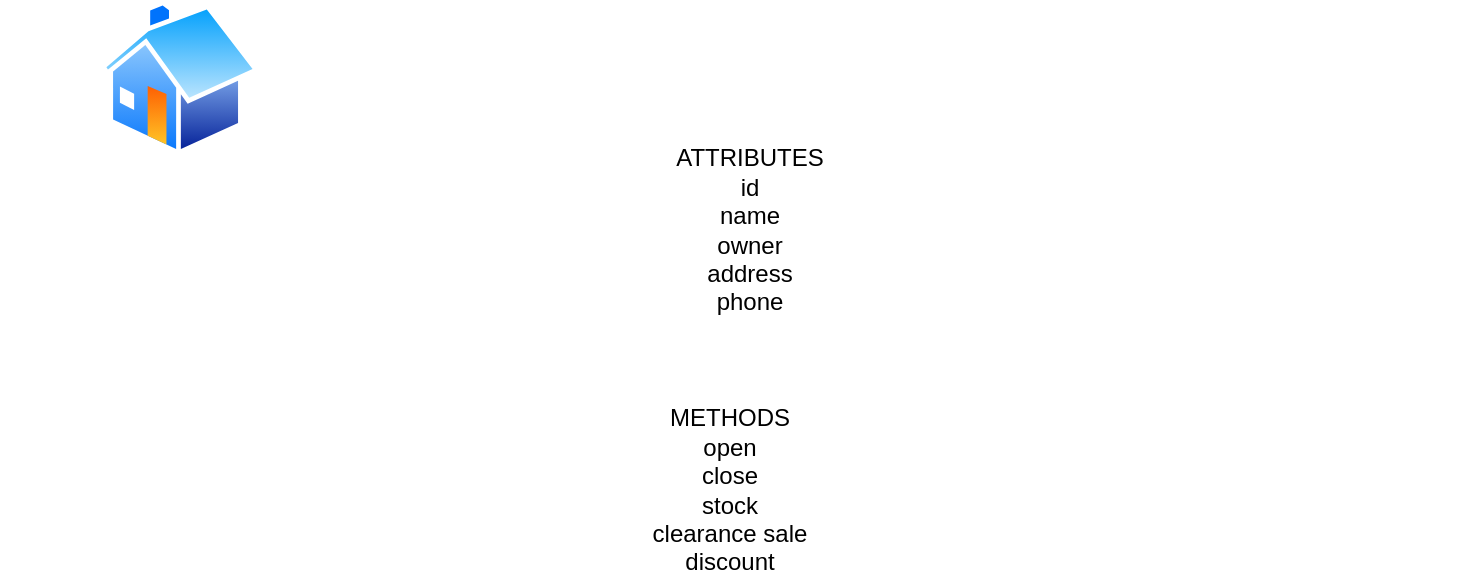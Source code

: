 <mxfile version="16.6.4" type="github">
  <diagram id="Y2M6Sqitx8QhIe9AYhU4" name="Page-1">
    <mxGraphModel dx="782" dy="436" grid="1" gridSize="10" guides="1" tooltips="1" connect="1" arrows="1" fold="1" page="1" pageScale="1" pageWidth="850" pageHeight="1100" math="0" shadow="0">
      <root>
        <mxCell id="0" />
        <mxCell id="1" parent="0" />
        <mxCell id="nLEEnEXIkgsAmhvjqS4x-1" value="" style="aspect=fixed;perimeter=ellipsePerimeter;html=1;align=center;shadow=0;dashed=0;spacingTop=3;image;image=img/lib/active_directory/home.svg;" vertex="1" parent="1">
          <mxGeometry x="90" y="70" width="80" height="77.6" as="geometry" />
        </mxCell>
        <mxCell id="nLEEnEXIkgsAmhvjqS4x-5" value="&lt;span&gt;ATTRIBUTES&lt;/span&gt;&lt;br&gt;&lt;span&gt;id&lt;/span&gt;&lt;br&gt;&lt;span&gt;name&lt;/span&gt;&lt;br&gt;&lt;span&gt;owner&lt;/span&gt;&lt;br&gt;&lt;span&gt;address&lt;/span&gt;&lt;br&gt;&lt;span&gt;phone&lt;/span&gt;" style="text;html=1;strokeColor=none;fillColor=none;align=center;verticalAlign=middle;whiteSpace=wrap;rounded=0;" vertex="1" parent="1">
          <mxGeometry x="50" y="170" width="730" height="30" as="geometry" />
        </mxCell>
        <mxCell id="nLEEnEXIkgsAmhvjqS4x-8" value="METHODS&lt;br&gt;open&lt;br&gt;close&lt;br&gt;stock&lt;br&gt;clearance sale&lt;br&gt;discount" style="text;html=1;strokeColor=none;fillColor=none;align=center;verticalAlign=middle;whiteSpace=wrap;rounded=0;" vertex="1" parent="1">
          <mxGeometry x="40" y="300" width="730" height="30" as="geometry" />
        </mxCell>
      </root>
    </mxGraphModel>
  </diagram>
</mxfile>
